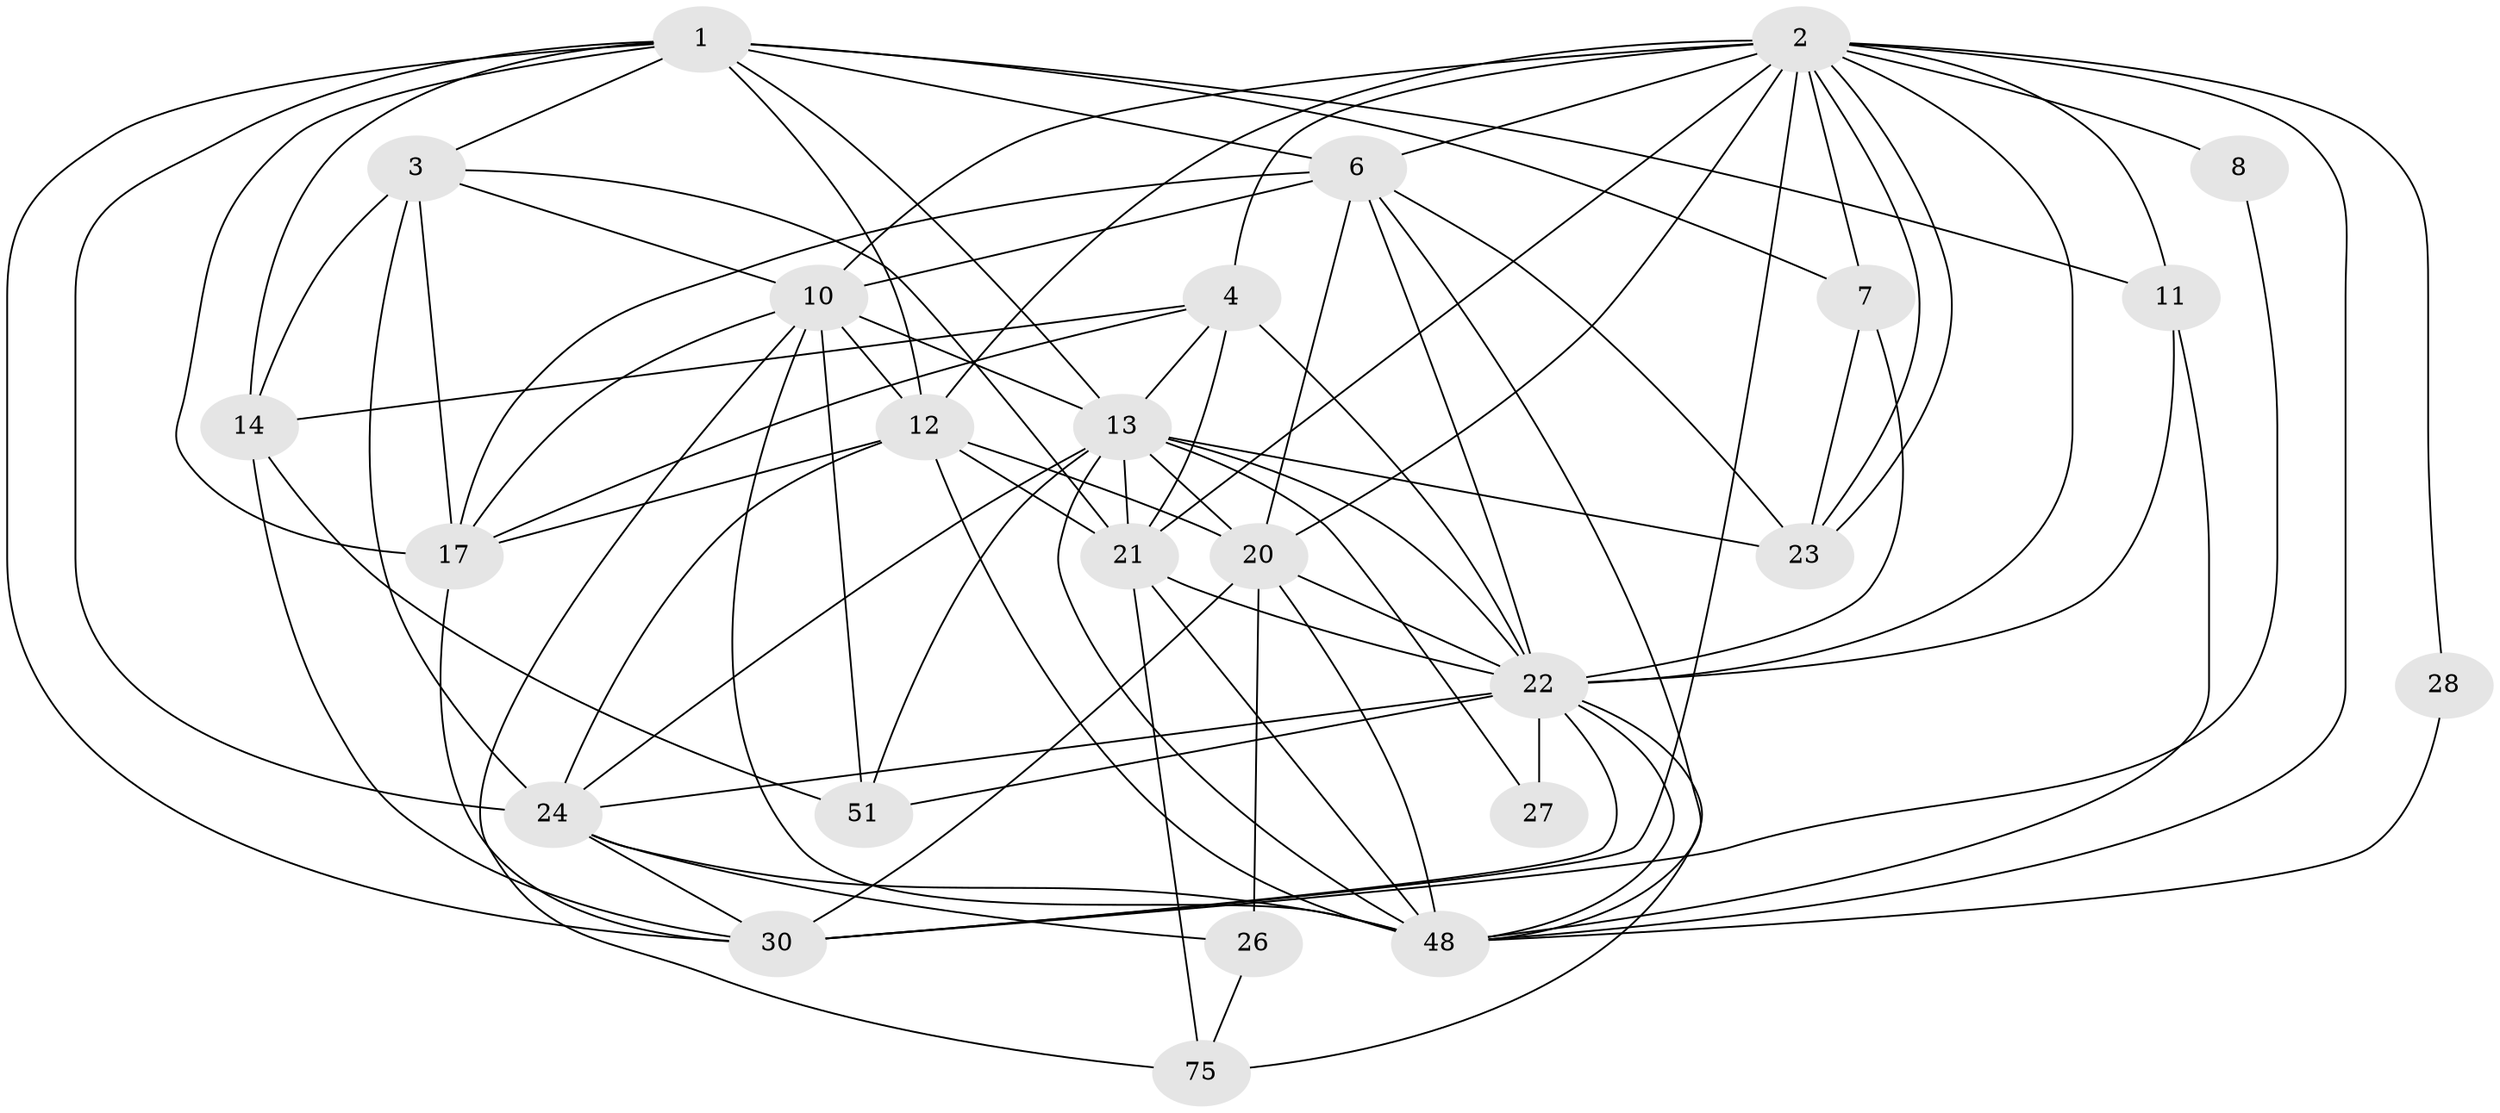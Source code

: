// original degree distribution, {4: 0.23809523809523808, 6: 0.10714285714285714, 2: 0.16666666666666666, 3: 0.2261904761904762, 5: 0.2261904761904762, 7: 0.023809523809523808, 8: 0.011904761904761904}
// Generated by graph-tools (version 1.1) at 2025/18/03/04/25 18:18:49]
// undirected, 25 vertices, 86 edges
graph export_dot {
graph [start="1"]
  node [color=gray90,style=filled];
  1 [super="+71+29+65"];
  2 [super="+40+5+9+36"];
  3 [super="+16+61"];
  4 [super="+68+54"];
  6 [super="+49+18+15"];
  7 [super="+59"];
  8 [super="+19"];
  10 [super="+41+76+25"];
  11 [super="+74"];
  12 [super="+52"];
  13 [super="+63+33"];
  14 [super="+38"];
  17 [super="+67"];
  20 [super="+47+66+43"];
  21 [super="+32"];
  22 [super="+45+83+60"];
  23 [super="+81"];
  24 [super="+77+35"];
  26 [super="+44"];
  27;
  28;
  30 [super="+50+53+55"];
  48 [super="+72"];
  51 [super="+84"];
  75 [super="+79"];
  1 -- 12;
  1 -- 6;
  1 -- 24;
  1 -- 11;
  1 -- 13 [weight=2];
  1 -- 14;
  1 -- 3 [weight=2];
  1 -- 30;
  1 -- 17;
  1 -- 7;
  2 -- 23;
  2 -- 23;
  2 -- 28;
  2 -- 20;
  2 -- 30 [weight=3];
  2 -- 6 [weight=2];
  2 -- 22 [weight=2];
  2 -- 21;
  2 -- 48;
  2 -- 11;
  2 -- 10;
  2 -- 7;
  2 -- 12;
  2 -- 4;
  2 -- 8 [weight=2];
  3 -- 14 [weight=2];
  3 -- 24 [weight=2];
  3 -- 10;
  3 -- 21;
  3 -- 17;
  4 -- 21;
  4 -- 14;
  4 -- 22 [weight=3];
  4 -- 17;
  4 -- 13;
  6 -- 48;
  6 -- 10;
  6 -- 20 [weight=3];
  6 -- 23;
  6 -- 17;
  6 -- 22;
  7 -- 23;
  7 -- 22;
  8 -- 30;
  10 -- 51 [weight=2];
  10 -- 75;
  10 -- 48;
  10 -- 17;
  10 -- 12;
  10 -- 13;
  11 -- 22;
  11 -- 48;
  12 -- 24;
  12 -- 48;
  12 -- 17;
  12 -- 20;
  12 -- 21;
  13 -- 22;
  13 -- 24;
  13 -- 48;
  13 -- 51;
  13 -- 20;
  13 -- 21;
  13 -- 23;
  13 -- 27;
  14 -- 30 [weight=2];
  14 -- 51;
  17 -- 30 [weight=2];
  20 -- 26 [weight=2];
  20 -- 48;
  20 -- 22;
  20 -- 30;
  21 -- 48;
  21 -- 75;
  21 -- 22;
  22 -- 48;
  22 -- 51 [weight=3];
  22 -- 30;
  22 -- 24;
  22 -- 75;
  22 -- 27;
  24 -- 48;
  24 -- 26;
  24 -- 30;
  26 -- 75;
  28 -- 48;
}
